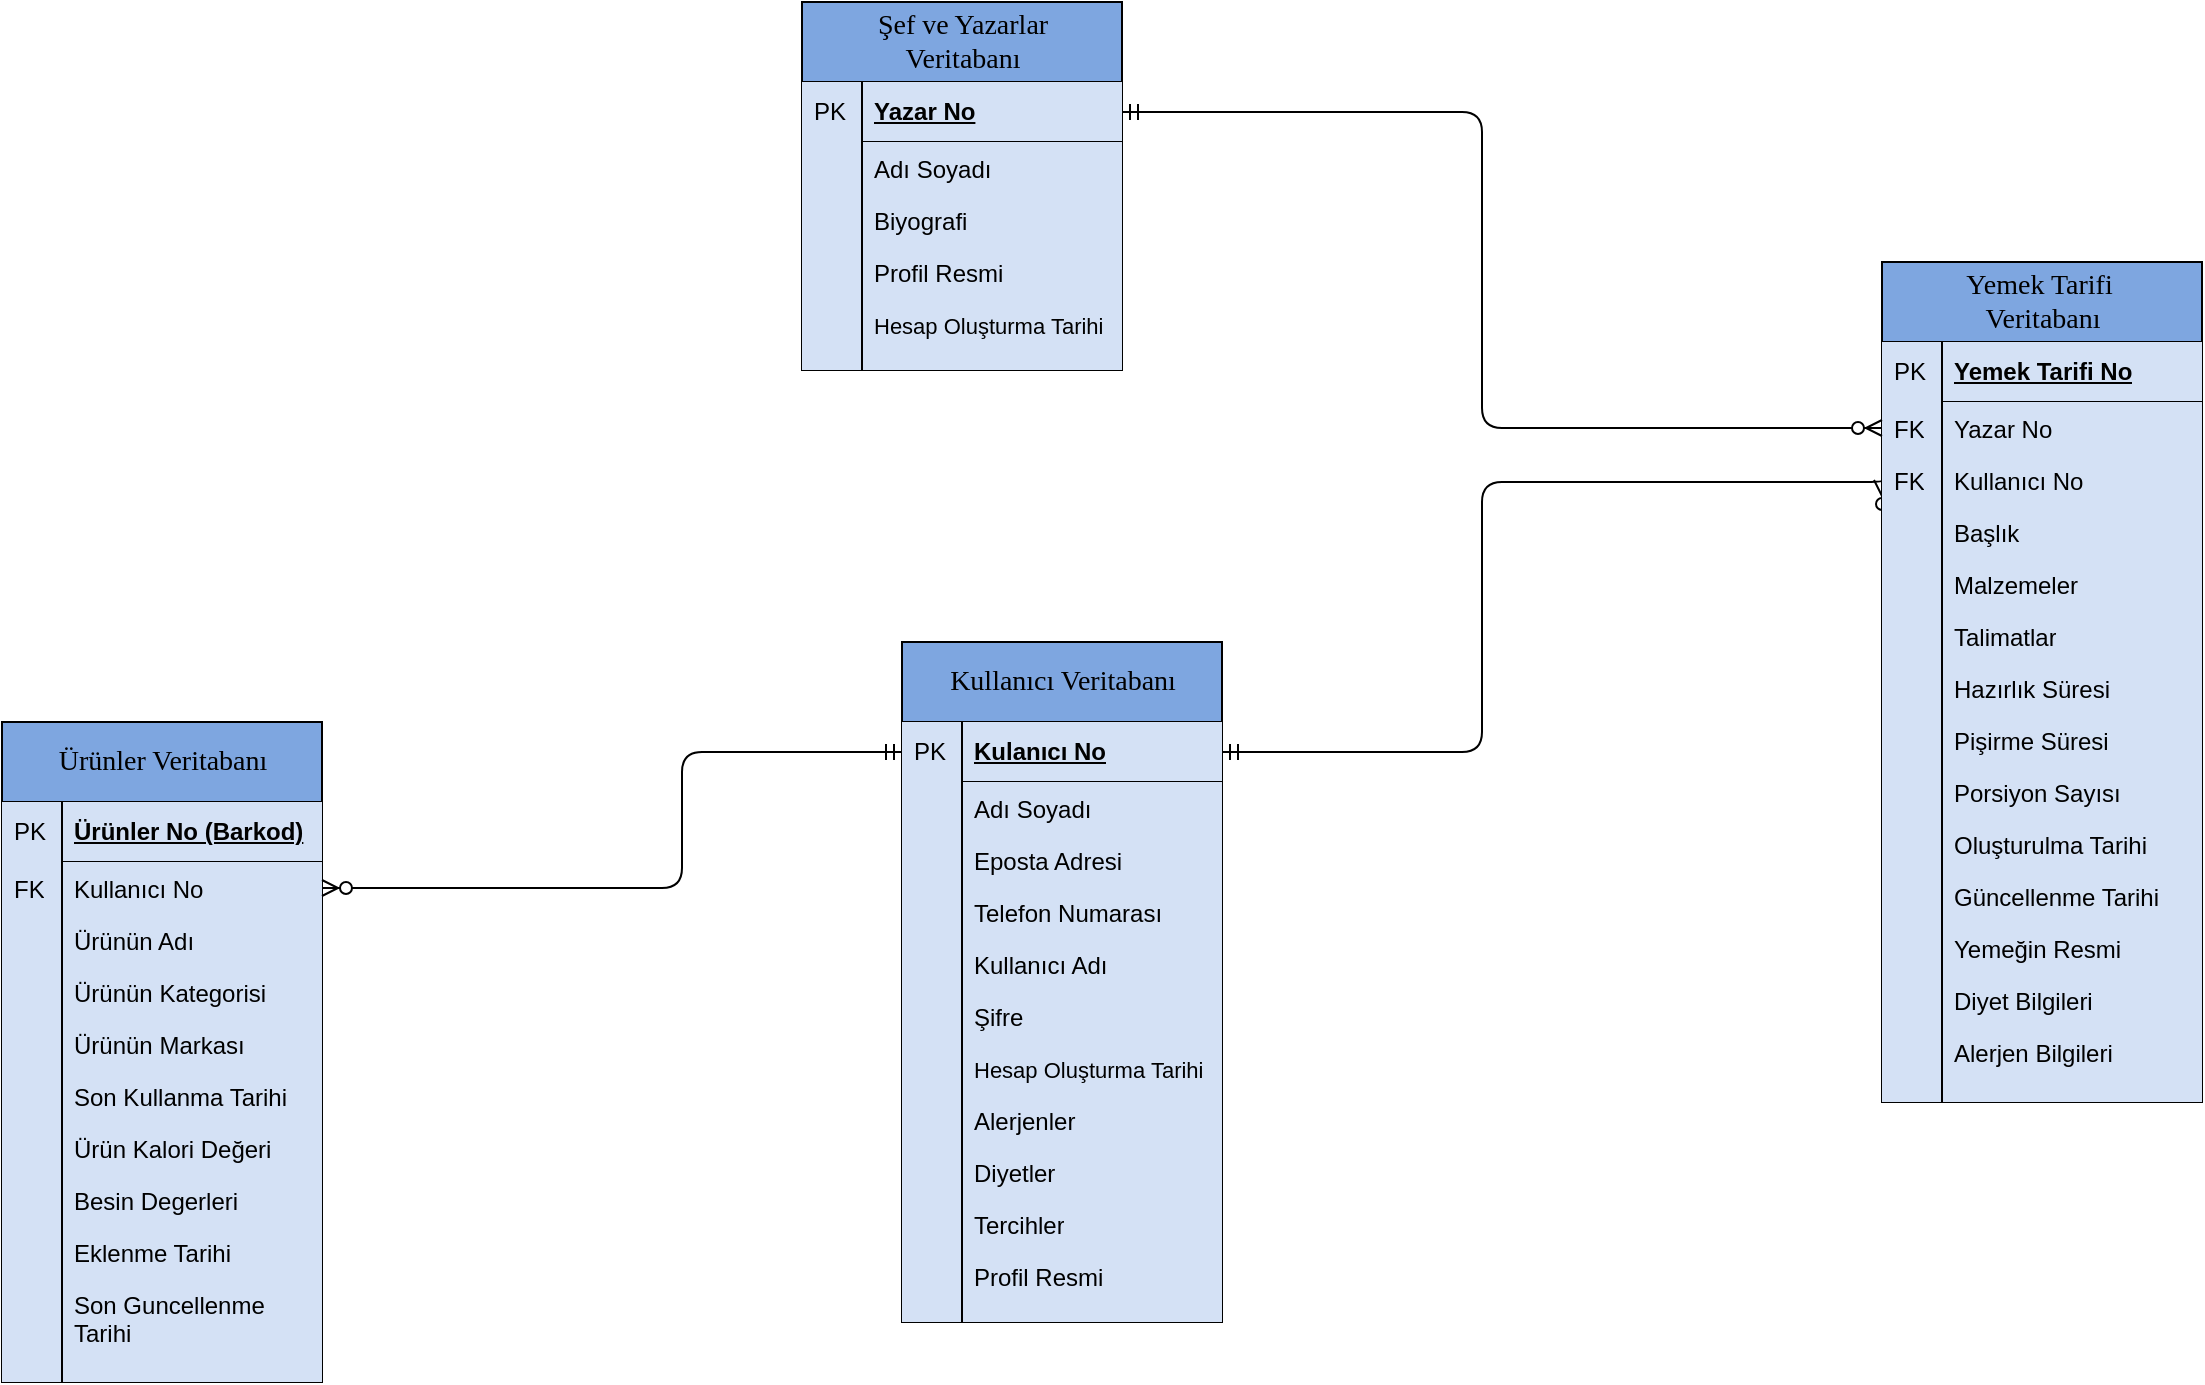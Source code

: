 <mxfile version="24.1.0" type="device">
  <diagram name="Page-1" id="e56a1550-8fbb-45ad-956c-1786394a9013">
    <mxGraphModel dx="1626" dy="1456" grid="1" gridSize="10" guides="1" tooltips="1" connect="1" arrows="1" fold="1" page="1" pageScale="1" pageWidth="1100" pageHeight="850" background="none" math="0" shadow="0">
      <root>
        <mxCell id="0" />
        <mxCell id="1" parent="0" />
        <mxCell id="2e49270ec7c68f3f-58" value="" style="edgeStyle=orthogonalEdgeStyle;html=1;endArrow=ERzeroToMany;startArrow=ERmandOne;labelBackgroundColor=none;fontFamily=Verdana;fontSize=14;entryX=0;entryY=0.5;entryDx=0;entryDy=0;exitX=1;exitY=0.5;exitDx=0;exitDy=0;" parent="1" source="vMmtyB95VaC7h1viAyWy-76" target="vMmtyB95VaC7h1viAyWy-57" edge="1">
          <mxGeometry width="100" height="100" relative="1" as="geometry">
            <mxPoint x="180" y="290" as="sourcePoint" />
            <mxPoint x="540" y="149" as="targetPoint" />
            <Array as="points">
              <mxPoint x="360" y="275" />
              <mxPoint x="360" y="140" />
              <mxPoint x="560" y="140" />
            </Array>
          </mxGeometry>
        </mxCell>
        <mxCell id="vMmtyB95VaC7h1viAyWy-29" value="Ürünler Veritabanı" style="swimlane;html=1;fontStyle=0;childLayout=stackLayout;horizontal=1;startSize=40;fillColor=#7EA6E0;horizontalStack=0;resizeParent=1;resizeLast=0;collapsible=1;marginBottom=0;swimlaneFillColor=#ffffff;align=center;rounded=0;shadow=0;comic=0;labelBackgroundColor=none;strokeWidth=1;fontFamily=Verdana;fontSize=14" parent="1" vertex="1">
          <mxGeometry x="-380" y="260" width="160" height="330" as="geometry" />
        </mxCell>
        <mxCell id="vMmtyB95VaC7h1viAyWy-30" value="Ürünler No (Barkod)" style="shape=partialRectangle;top=0;left=0;right=0;bottom=1;html=1;align=left;verticalAlign=middle;fillColor=#D4E1F5;spacingLeft=34;spacingRight=4;whiteSpace=wrap;overflow=hidden;rotatable=0;points=[[0,0.5],[1,0.5]];portConstraint=eastwest;dropTarget=0;fontStyle=5;" parent="vMmtyB95VaC7h1viAyWy-29" vertex="1">
          <mxGeometry y="40" width="160" height="30" as="geometry" />
        </mxCell>
        <mxCell id="vMmtyB95VaC7h1viAyWy-31" value="PK" style="shape=partialRectangle;top=0;left=0;bottom=0;html=1;fillColor=#D4E1F5;align=left;verticalAlign=middle;spacingLeft=4;spacingRight=4;whiteSpace=wrap;overflow=hidden;rotatable=0;points=[];portConstraint=eastwest;part=1;" parent="vMmtyB95VaC7h1viAyWy-30" vertex="1" connectable="0">
          <mxGeometry width="30" height="30" as="geometry" />
        </mxCell>
        <mxCell id="vMmtyB95VaC7h1viAyWy-32" value="Kullanıcı No" style="shape=partialRectangle;top=0;left=0;right=0;bottom=0;html=1;align=left;verticalAlign=top;fillColor=#D4E1F5;spacingLeft=34;spacingRight=4;whiteSpace=wrap;overflow=hidden;rotatable=0;points=[[0,0.5],[1,0.5]];portConstraint=eastwest;dropTarget=0;" parent="vMmtyB95VaC7h1viAyWy-29" vertex="1">
          <mxGeometry y="70" width="160" height="26" as="geometry" />
        </mxCell>
        <mxCell id="vMmtyB95VaC7h1viAyWy-33" value="FK" style="shape=partialRectangle;top=0;left=0;bottom=0;html=1;fillColor=#D4E1F5;align=left;verticalAlign=top;spacingLeft=4;spacingRight=4;whiteSpace=wrap;overflow=hidden;rotatable=0;points=[];portConstraint=eastwest;part=1;" parent="vMmtyB95VaC7h1viAyWy-32" vertex="1" connectable="0">
          <mxGeometry width="30" height="26" as="geometry" />
        </mxCell>
        <mxCell id="vMmtyB95VaC7h1viAyWy-34" value="Ürünün Adı" style="shape=partialRectangle;top=0;left=0;right=0;bottom=0;html=1;align=left;verticalAlign=top;fillColor=#D4E1F5;spacingLeft=34;spacingRight=4;whiteSpace=wrap;overflow=hidden;rotatable=0;points=[[0,0.5],[1,0.5]];portConstraint=eastwest;dropTarget=0;" parent="vMmtyB95VaC7h1viAyWy-29" vertex="1">
          <mxGeometry y="96" width="160" height="26" as="geometry" />
        </mxCell>
        <mxCell id="vMmtyB95VaC7h1viAyWy-35" value="" style="shape=partialRectangle;top=0;left=0;bottom=0;html=1;fillColor=#D4E1F5;align=left;verticalAlign=top;spacingLeft=4;spacingRight=4;whiteSpace=wrap;overflow=hidden;rotatable=0;points=[];portConstraint=eastwest;part=1;" parent="vMmtyB95VaC7h1viAyWy-34" vertex="1" connectable="0">
          <mxGeometry width="30" height="26" as="geometry" />
        </mxCell>
        <mxCell id="vMmtyB95VaC7h1viAyWy-36" value="Ürünün Kategorisi" style="shape=partialRectangle;top=0;left=0;right=0;bottom=0;html=1;align=left;verticalAlign=top;fillColor=#D4E1F5;spacingLeft=34;spacingRight=4;whiteSpace=wrap;overflow=hidden;rotatable=0;points=[[0,0.5],[1,0.5]];portConstraint=eastwest;dropTarget=0;" parent="vMmtyB95VaC7h1viAyWy-29" vertex="1">
          <mxGeometry y="122" width="160" height="26" as="geometry" />
        </mxCell>
        <mxCell id="vMmtyB95VaC7h1viAyWy-37" value="" style="shape=partialRectangle;top=0;left=0;bottom=0;html=1;fillColor=#D4E1F5;align=left;verticalAlign=top;spacingLeft=4;spacingRight=4;whiteSpace=wrap;overflow=hidden;rotatable=0;points=[];portConstraint=eastwest;part=1;" parent="vMmtyB95VaC7h1viAyWy-36" vertex="1" connectable="0">
          <mxGeometry width="30" height="26" as="geometry" />
        </mxCell>
        <mxCell id="l5eqay-o2D8Y2-m2yLf2-1" value="Ürünün Markası" style="shape=partialRectangle;top=0;left=0;right=0;bottom=0;html=1;align=left;verticalAlign=top;fillColor=#D4E1F5;spacingLeft=34;spacingRight=4;whiteSpace=wrap;overflow=hidden;rotatable=0;points=[[0,0.5],[1,0.5]];portConstraint=eastwest;dropTarget=0;" parent="vMmtyB95VaC7h1viAyWy-29" vertex="1">
          <mxGeometry y="148" width="160" height="26" as="geometry" />
        </mxCell>
        <mxCell id="l5eqay-o2D8Y2-m2yLf2-2" value="" style="shape=partialRectangle;top=0;left=0;bottom=0;html=1;fillColor=#D4E1F5;align=left;verticalAlign=top;spacingLeft=4;spacingRight=4;whiteSpace=wrap;overflow=hidden;rotatable=0;points=[];portConstraint=eastwest;part=1;" parent="l5eqay-o2D8Y2-m2yLf2-1" vertex="1" connectable="0">
          <mxGeometry width="30" height="26" as="geometry" />
        </mxCell>
        <mxCell id="vMmtyB95VaC7h1viAyWy-38" value="Son Kullanma Tarihi" style="shape=partialRectangle;top=0;left=0;right=0;bottom=0;html=1;align=left;verticalAlign=top;fillColor=#D4E1F5;spacingLeft=34;spacingRight=4;whiteSpace=wrap;overflow=hidden;rotatable=0;points=[[0,0.5],[1,0.5]];portConstraint=eastwest;dropTarget=0;" parent="vMmtyB95VaC7h1viAyWy-29" vertex="1">
          <mxGeometry y="174" width="160" height="26" as="geometry" />
        </mxCell>
        <mxCell id="vMmtyB95VaC7h1viAyWy-39" value="" style="shape=partialRectangle;top=0;left=0;bottom=0;html=1;fillColor=#D4E1F5;align=left;verticalAlign=top;spacingLeft=4;spacingRight=4;whiteSpace=wrap;overflow=hidden;rotatable=0;points=[];portConstraint=eastwest;part=1;" parent="vMmtyB95VaC7h1viAyWy-38" vertex="1" connectable="0">
          <mxGeometry width="30" height="26" as="geometry" />
        </mxCell>
        <mxCell id="l5eqay-o2D8Y2-m2yLf2-5" value="Ürün Kalori Değeri" style="shape=partialRectangle;top=0;left=0;right=0;bottom=0;html=1;align=left;verticalAlign=top;fillColor=#D4E1F5;spacingLeft=34;spacingRight=4;whiteSpace=wrap;overflow=hidden;rotatable=0;points=[[0,0.5],[1,0.5]];portConstraint=eastwest;dropTarget=0;" parent="vMmtyB95VaC7h1viAyWy-29" vertex="1">
          <mxGeometry y="200" width="160" height="26" as="geometry" />
        </mxCell>
        <mxCell id="l5eqay-o2D8Y2-m2yLf2-6" value="" style="shape=partialRectangle;top=0;left=0;bottom=0;html=1;fillColor=#D4E1F5;align=left;verticalAlign=top;spacingLeft=4;spacingRight=4;whiteSpace=wrap;overflow=hidden;rotatable=0;points=[];portConstraint=eastwest;part=1;" parent="l5eqay-o2D8Y2-m2yLf2-5" vertex="1" connectable="0">
          <mxGeometry width="30" height="26" as="geometry" />
        </mxCell>
        <mxCell id="vMmtyB95VaC7h1viAyWy-42" value="Besin Degerleri" style="shape=partialRectangle;top=0;left=0;right=0;bottom=0;html=1;align=left;verticalAlign=top;fillColor=#D4E1F5;spacingLeft=34;spacingRight=4;whiteSpace=wrap;overflow=hidden;rotatable=0;points=[[0,0.5],[1,0.5]];portConstraint=eastwest;dropTarget=0;" parent="vMmtyB95VaC7h1viAyWy-29" vertex="1">
          <mxGeometry y="226" width="160" height="26" as="geometry" />
        </mxCell>
        <mxCell id="vMmtyB95VaC7h1viAyWy-43" value="" style="shape=partialRectangle;top=0;left=0;bottom=0;html=1;fillColor=#D4E1F5;align=left;verticalAlign=top;spacingLeft=4;spacingRight=4;whiteSpace=wrap;overflow=hidden;rotatable=0;points=[];portConstraint=eastwest;part=1;" parent="vMmtyB95VaC7h1viAyWy-42" vertex="1" connectable="0">
          <mxGeometry width="30" height="26" as="geometry" />
        </mxCell>
        <mxCell id="vMmtyB95VaC7h1viAyWy-40" value="Eklenme Tarihi" style="shape=partialRectangle;top=0;left=0;right=0;bottom=0;html=1;align=left;verticalAlign=top;fillColor=#D4E1F5;spacingLeft=34;spacingRight=4;whiteSpace=wrap;overflow=hidden;rotatable=0;points=[[0,0.5],[1,0.5]];portConstraint=eastwest;dropTarget=0;" parent="vMmtyB95VaC7h1viAyWy-29" vertex="1">
          <mxGeometry y="252" width="160" height="26" as="geometry" />
        </mxCell>
        <mxCell id="vMmtyB95VaC7h1viAyWy-41" value="" style="shape=partialRectangle;top=0;left=0;bottom=0;html=1;fillColor=#D4E1F5;align=left;verticalAlign=top;spacingLeft=4;spacingRight=4;whiteSpace=wrap;overflow=hidden;rotatable=0;points=[];portConstraint=eastwest;part=1;" parent="vMmtyB95VaC7h1viAyWy-40" vertex="1" connectable="0">
          <mxGeometry width="30" height="26" as="geometry" />
        </mxCell>
        <mxCell id="l5eqay-o2D8Y2-m2yLf2-3" value="Son Guncellenme Tarihi" style="shape=partialRectangle;top=0;left=0;right=0;bottom=0;html=1;align=left;verticalAlign=top;fillColor=#D4E1F5;spacingLeft=34;spacingRight=4;whiteSpace=wrap;overflow=hidden;rotatable=0;points=[[0,0.5],[1,0.5]];portConstraint=eastwest;dropTarget=0;" parent="vMmtyB95VaC7h1viAyWy-29" vertex="1">
          <mxGeometry y="278" width="160" height="38" as="geometry" />
        </mxCell>
        <mxCell id="l5eqay-o2D8Y2-m2yLf2-4" value="" style="shape=partialRectangle;top=0;left=0;bottom=0;html=1;fillColor=#D4E1F5;align=left;verticalAlign=top;spacingLeft=4;spacingRight=4;whiteSpace=wrap;overflow=hidden;rotatable=0;points=[];portConstraint=eastwest;part=1;" parent="l5eqay-o2D8Y2-m2yLf2-3" vertex="1" connectable="0">
          <mxGeometry width="30" height="38" as="geometry" />
        </mxCell>
        <mxCell id="vMmtyB95VaC7h1viAyWy-50" value="" style="shape=partialRectangle;top=0;left=0;right=0;bottom=0;html=1;align=left;verticalAlign=top;fillColor=#D4E1F5;spacingLeft=34;spacingRight=4;whiteSpace=wrap;overflow=hidden;rotatable=0;points=[[0,0.5],[1,0.5]];portConstraint=eastwest;dropTarget=0;" parent="vMmtyB95VaC7h1viAyWy-29" vertex="1">
          <mxGeometry y="316" width="160" height="14" as="geometry" />
        </mxCell>
        <mxCell id="vMmtyB95VaC7h1viAyWy-51" value="" style="shape=partialRectangle;top=0;left=0;bottom=0;html=1;fillColor=#D4E1F5;align=left;verticalAlign=top;spacingLeft=4;spacingRight=4;whiteSpace=wrap;overflow=hidden;rotatable=0;points=[];portConstraint=eastwest;part=1;" parent="vMmtyB95VaC7h1viAyWy-50" vertex="1" connectable="0">
          <mxGeometry width="30" height="14" as="geometry" />
        </mxCell>
        <mxCell id="vMmtyB95VaC7h1viAyWy-52" value="Yemek Tarifi&amp;nbsp;&lt;div&gt;Veritabanı&lt;/div&gt;" style="swimlane;html=1;fontStyle=0;childLayout=stackLayout;horizontal=1;startSize=40;fillColor=#7EA6E0;horizontalStack=0;resizeParent=1;resizeLast=0;collapsible=1;marginBottom=0;swimlaneFillColor=#ffffff;align=center;rounded=0;shadow=0;comic=0;labelBackgroundColor=none;strokeWidth=1;fontFamily=Verdana;fontSize=14" parent="1" vertex="1">
          <mxGeometry x="560" y="30" width="160" height="420" as="geometry" />
        </mxCell>
        <mxCell id="vMmtyB95VaC7h1viAyWy-53" value="Yemek Tarifi No" style="shape=partialRectangle;top=0;left=0;right=0;bottom=1;html=1;align=left;verticalAlign=middle;fillColor=#D4E1F5;spacingLeft=34;spacingRight=4;whiteSpace=wrap;overflow=hidden;rotatable=0;points=[[0,0.5],[1,0.5]];portConstraint=eastwest;dropTarget=0;fontStyle=5;" parent="vMmtyB95VaC7h1viAyWy-52" vertex="1">
          <mxGeometry y="40" width="160" height="30" as="geometry" />
        </mxCell>
        <mxCell id="vMmtyB95VaC7h1viAyWy-54" value="PK" style="shape=partialRectangle;top=0;left=0;bottom=0;html=1;fillColor=#D4E1F5;align=left;verticalAlign=middle;spacingLeft=4;spacingRight=4;whiteSpace=wrap;overflow=hidden;rotatable=0;points=[];portConstraint=eastwest;part=1;" parent="vMmtyB95VaC7h1viAyWy-53" vertex="1" connectable="0">
          <mxGeometry width="30" height="30" as="geometry" />
        </mxCell>
        <mxCell id="vMmtyB95VaC7h1viAyWy-55" value="Yazar No" style="shape=partialRectangle;top=0;left=0;right=0;bottom=0;html=1;align=left;verticalAlign=top;fillColor=#D4E1F5;spacingLeft=34;spacingRight=4;whiteSpace=wrap;overflow=hidden;rotatable=0;points=[[0,0.5],[1,0.5]];portConstraint=eastwest;dropTarget=0;" parent="vMmtyB95VaC7h1viAyWy-52" vertex="1">
          <mxGeometry y="70" width="160" height="26" as="geometry" />
        </mxCell>
        <mxCell id="vMmtyB95VaC7h1viAyWy-56" value="FK" style="shape=partialRectangle;top=0;left=0;bottom=0;html=1;fillColor=#D4E1F5;align=left;verticalAlign=top;spacingLeft=4;spacingRight=4;whiteSpace=wrap;overflow=hidden;rotatable=0;points=[];portConstraint=eastwest;part=1;" parent="vMmtyB95VaC7h1viAyWy-55" vertex="1" connectable="0">
          <mxGeometry width="30" height="26" as="geometry" />
        </mxCell>
        <mxCell id="vMmtyB95VaC7h1viAyWy-57" value="Kullanıcı No" style="shape=partialRectangle;top=0;left=0;right=0;bottom=0;html=1;align=left;verticalAlign=top;fillColor=#D4E1F5;spacingLeft=34;spacingRight=4;whiteSpace=wrap;overflow=hidden;rotatable=0;points=[[0,0.5],[1,0.5]];portConstraint=eastwest;dropTarget=0;" parent="vMmtyB95VaC7h1viAyWy-52" vertex="1">
          <mxGeometry y="96" width="160" height="26" as="geometry" />
        </mxCell>
        <mxCell id="vMmtyB95VaC7h1viAyWy-58" value="FK" style="shape=partialRectangle;top=0;left=0;bottom=0;html=1;fillColor=#D4E1F5;align=left;verticalAlign=top;spacingLeft=4;spacingRight=4;whiteSpace=wrap;overflow=hidden;rotatable=0;points=[];portConstraint=eastwest;part=1;" parent="vMmtyB95VaC7h1viAyWy-57" vertex="1" connectable="0">
          <mxGeometry width="30" height="26" as="geometry" />
        </mxCell>
        <mxCell id="vMmtyB95VaC7h1viAyWy-59" value="Başlık" style="shape=partialRectangle;top=0;left=0;right=0;bottom=0;html=1;align=left;verticalAlign=top;fillColor=#D4E1F5;spacingLeft=34;spacingRight=4;whiteSpace=wrap;overflow=hidden;rotatable=0;points=[[0,0.5],[1,0.5]];portConstraint=eastwest;dropTarget=0;" parent="vMmtyB95VaC7h1viAyWy-52" vertex="1">
          <mxGeometry y="122" width="160" height="26" as="geometry" />
        </mxCell>
        <mxCell id="vMmtyB95VaC7h1viAyWy-60" value="" style="shape=partialRectangle;top=0;left=0;bottom=0;html=1;fillColor=#D4E1F5;align=left;verticalAlign=top;spacingLeft=4;spacingRight=4;whiteSpace=wrap;overflow=hidden;rotatable=0;points=[];portConstraint=eastwest;part=1;" parent="vMmtyB95VaC7h1viAyWy-59" vertex="1" connectable="0">
          <mxGeometry width="30" height="26" as="geometry" />
        </mxCell>
        <mxCell id="vMmtyB95VaC7h1viAyWy-61" value="Malzemeler" style="shape=partialRectangle;top=0;left=0;right=0;bottom=0;html=1;align=left;verticalAlign=top;fillColor=#D4E1F5;spacingLeft=34;spacingRight=4;whiteSpace=wrap;overflow=hidden;rotatable=0;points=[[0,0.5],[1,0.5]];portConstraint=eastwest;dropTarget=0;" parent="vMmtyB95VaC7h1viAyWy-52" vertex="1">
          <mxGeometry y="148" width="160" height="26" as="geometry" />
        </mxCell>
        <mxCell id="vMmtyB95VaC7h1viAyWy-62" value="" style="shape=partialRectangle;top=0;left=0;bottom=0;html=1;fillColor=#D4E1F5;align=left;verticalAlign=top;spacingLeft=4;spacingRight=4;whiteSpace=wrap;overflow=hidden;rotatable=0;points=[];portConstraint=eastwest;part=1;" parent="vMmtyB95VaC7h1viAyWy-61" vertex="1" connectable="0">
          <mxGeometry width="30" height="26" as="geometry" />
        </mxCell>
        <mxCell id="vMmtyB95VaC7h1viAyWy-63" value="Talimatlar" style="shape=partialRectangle;top=0;left=0;right=0;bottom=0;html=1;align=left;verticalAlign=top;fillColor=#D4E1F5;spacingLeft=34;spacingRight=4;whiteSpace=wrap;overflow=hidden;rotatable=0;points=[[0,0.5],[1,0.5]];portConstraint=eastwest;dropTarget=0;" parent="vMmtyB95VaC7h1viAyWy-52" vertex="1">
          <mxGeometry y="174" width="160" height="26" as="geometry" />
        </mxCell>
        <mxCell id="vMmtyB95VaC7h1viAyWy-64" value="" style="shape=partialRectangle;top=0;left=0;bottom=0;html=1;fillColor=#D4E1F5;align=left;verticalAlign=top;spacingLeft=4;spacingRight=4;whiteSpace=wrap;overflow=hidden;rotatable=0;points=[];portConstraint=eastwest;part=1;" parent="vMmtyB95VaC7h1viAyWy-63" vertex="1" connectable="0">
          <mxGeometry width="30" height="26" as="geometry" />
        </mxCell>
        <mxCell id="vMmtyB95VaC7h1viAyWy-65" value="Hazırlık Süresi" style="shape=partialRectangle;top=0;left=0;right=0;bottom=0;html=1;align=left;verticalAlign=top;fillColor=#D4E1F5;spacingLeft=34;spacingRight=4;whiteSpace=wrap;overflow=hidden;rotatable=0;points=[[0,0.5],[1,0.5]];portConstraint=eastwest;dropTarget=0;" parent="vMmtyB95VaC7h1viAyWy-52" vertex="1">
          <mxGeometry y="200" width="160" height="26" as="geometry" />
        </mxCell>
        <mxCell id="vMmtyB95VaC7h1viAyWy-66" value="" style="shape=partialRectangle;top=0;left=0;bottom=0;html=1;fillColor=#D4E1F5;align=left;verticalAlign=top;spacingLeft=4;spacingRight=4;whiteSpace=wrap;overflow=hidden;rotatable=0;points=[];portConstraint=eastwest;part=1;" parent="vMmtyB95VaC7h1viAyWy-65" vertex="1" connectable="0">
          <mxGeometry width="30" height="26" as="geometry" />
        </mxCell>
        <mxCell id="vMmtyB95VaC7h1viAyWy-67" value="Pişirme Süresi" style="shape=partialRectangle;top=0;left=0;right=0;bottom=0;html=1;align=left;verticalAlign=top;fillColor=#D4E1F5;spacingLeft=34;spacingRight=4;whiteSpace=wrap;overflow=hidden;rotatable=0;points=[[0,0.5],[1,0.5]];portConstraint=eastwest;dropTarget=0;" parent="vMmtyB95VaC7h1viAyWy-52" vertex="1">
          <mxGeometry y="226" width="160" height="26" as="geometry" />
        </mxCell>
        <mxCell id="vMmtyB95VaC7h1viAyWy-68" value="" style="shape=partialRectangle;top=0;left=0;bottom=0;html=1;fillColor=#D4E1F5;align=left;verticalAlign=top;spacingLeft=4;spacingRight=4;whiteSpace=wrap;overflow=hidden;rotatable=0;points=[];portConstraint=eastwest;part=1;" parent="vMmtyB95VaC7h1viAyWy-67" vertex="1" connectable="0">
          <mxGeometry width="30" height="26" as="geometry" />
        </mxCell>
        <mxCell id="vMmtyB95VaC7h1viAyWy-69" value="Porsiyon Sayısı" style="shape=partialRectangle;top=0;left=0;right=0;bottom=0;html=1;align=left;verticalAlign=top;fillColor=#D4E1F5;spacingLeft=34;spacingRight=4;whiteSpace=wrap;overflow=hidden;rotatable=0;points=[[0,0.5],[1,0.5]];portConstraint=eastwest;dropTarget=0;" parent="vMmtyB95VaC7h1viAyWy-52" vertex="1">
          <mxGeometry y="252" width="160" height="26" as="geometry" />
        </mxCell>
        <mxCell id="vMmtyB95VaC7h1viAyWy-70" value="" style="shape=partialRectangle;top=0;left=0;bottom=0;html=1;fillColor=#D4E1F5;align=left;verticalAlign=top;spacingLeft=4;spacingRight=4;whiteSpace=wrap;overflow=hidden;rotatable=0;points=[];portConstraint=eastwest;part=1;" parent="vMmtyB95VaC7h1viAyWy-69" vertex="1" connectable="0">
          <mxGeometry width="30" height="26" as="geometry" />
        </mxCell>
        <mxCell id="vMmtyB95VaC7h1viAyWy-71" value="Oluşturulma Tarihi" style="shape=partialRectangle;top=0;left=0;right=0;bottom=0;html=1;align=left;verticalAlign=top;fillColor=#D4E1F5;spacingLeft=34;spacingRight=4;whiteSpace=wrap;overflow=hidden;rotatable=0;points=[[0,0.5],[1,0.5]];portConstraint=eastwest;dropTarget=0;" parent="vMmtyB95VaC7h1viAyWy-52" vertex="1">
          <mxGeometry y="278" width="160" height="26" as="geometry" />
        </mxCell>
        <mxCell id="vMmtyB95VaC7h1viAyWy-72" value="" style="shape=partialRectangle;top=0;left=0;bottom=0;html=1;fillColor=#D4E1F5;align=left;verticalAlign=top;spacingLeft=4;spacingRight=4;whiteSpace=wrap;overflow=hidden;rotatable=0;points=[];portConstraint=eastwest;part=1;" parent="vMmtyB95VaC7h1viAyWy-71" vertex="1" connectable="0">
          <mxGeometry width="30" height="26" as="geometry" />
        </mxCell>
        <mxCell id="vMmtyB95VaC7h1viAyWy-148" value="Güncellenme Tarihi" style="shape=partialRectangle;top=0;left=0;right=0;bottom=0;html=1;align=left;verticalAlign=top;fillColor=#D4E1F5;spacingLeft=34;spacingRight=4;whiteSpace=wrap;overflow=hidden;rotatable=0;points=[[0,0.5],[1,0.5]];portConstraint=eastwest;dropTarget=0;" parent="vMmtyB95VaC7h1viAyWy-52" vertex="1">
          <mxGeometry y="304" width="160" height="26" as="geometry" />
        </mxCell>
        <mxCell id="vMmtyB95VaC7h1viAyWy-149" value="" style="shape=partialRectangle;top=0;left=0;bottom=0;html=1;fillColor=#D4E1F5;align=left;verticalAlign=top;spacingLeft=4;spacingRight=4;whiteSpace=wrap;overflow=hidden;rotatable=0;points=[];portConstraint=eastwest;part=1;" parent="vMmtyB95VaC7h1viAyWy-148" vertex="1" connectable="0">
          <mxGeometry width="30" height="26" as="geometry" />
        </mxCell>
        <mxCell id="vMmtyB95VaC7h1viAyWy-150" value="Yemeğin Resmi" style="shape=partialRectangle;top=0;left=0;right=0;bottom=0;html=1;align=left;verticalAlign=top;fillColor=#D4E1F5;spacingLeft=34;spacingRight=4;whiteSpace=wrap;overflow=hidden;rotatable=0;points=[[0,0.5],[1,0.5]];portConstraint=eastwest;dropTarget=0;" parent="vMmtyB95VaC7h1viAyWy-52" vertex="1">
          <mxGeometry y="330" width="160" height="26" as="geometry" />
        </mxCell>
        <mxCell id="vMmtyB95VaC7h1viAyWy-151" value="" style="shape=partialRectangle;top=0;left=0;bottom=0;html=1;fillColor=#D4E1F5;align=left;verticalAlign=top;spacingLeft=4;spacingRight=4;whiteSpace=wrap;overflow=hidden;rotatable=0;points=[];portConstraint=eastwest;part=1;" parent="vMmtyB95VaC7h1viAyWy-150" vertex="1" connectable="0">
          <mxGeometry width="30" height="26" as="geometry" />
        </mxCell>
        <mxCell id="vMmtyB95VaC7h1viAyWy-152" value="Diyet Bilgileri" style="shape=partialRectangle;top=0;left=0;right=0;bottom=0;html=1;align=left;verticalAlign=top;fillColor=#D4E1F5;spacingLeft=34;spacingRight=4;whiteSpace=wrap;overflow=hidden;rotatable=0;points=[[0,0.5],[1,0.5]];portConstraint=eastwest;dropTarget=0;" parent="vMmtyB95VaC7h1viAyWy-52" vertex="1">
          <mxGeometry y="356" width="160" height="26" as="geometry" />
        </mxCell>
        <mxCell id="vMmtyB95VaC7h1viAyWy-153" value="" style="shape=partialRectangle;top=0;left=0;bottom=0;html=1;fillColor=#D4E1F5;align=left;verticalAlign=top;spacingLeft=4;spacingRight=4;whiteSpace=wrap;overflow=hidden;rotatable=0;points=[];portConstraint=eastwest;part=1;" parent="vMmtyB95VaC7h1viAyWy-152" vertex="1" connectable="0">
          <mxGeometry width="30" height="26" as="geometry" />
        </mxCell>
        <mxCell id="vMmtyB95VaC7h1viAyWy-154" value="Alerjen Bilgileri" style="shape=partialRectangle;top=0;left=0;right=0;bottom=0;html=1;align=left;verticalAlign=top;fillColor=#D4E1F5;spacingLeft=34;spacingRight=4;whiteSpace=wrap;overflow=hidden;rotatable=0;points=[[0,0.5],[1,0.5]];portConstraint=eastwest;dropTarget=0;" parent="vMmtyB95VaC7h1viAyWy-52" vertex="1">
          <mxGeometry y="382" width="160" height="26" as="geometry" />
        </mxCell>
        <mxCell id="vMmtyB95VaC7h1viAyWy-155" value="" style="shape=partialRectangle;top=0;left=0;bottom=0;html=1;fillColor=#D4E1F5;align=left;verticalAlign=top;spacingLeft=4;spacingRight=4;whiteSpace=wrap;overflow=hidden;rotatable=0;points=[];portConstraint=eastwest;part=1;" parent="vMmtyB95VaC7h1viAyWy-154" vertex="1" connectable="0">
          <mxGeometry width="30" height="26" as="geometry" />
        </mxCell>
        <mxCell id="vMmtyB95VaC7h1viAyWy-73" value="" style="shape=partialRectangle;top=0;left=0;right=0;bottom=0;html=1;align=left;verticalAlign=top;fillColor=#D4E1F5;spacingLeft=34;spacingRight=4;whiteSpace=wrap;overflow=hidden;rotatable=0;points=[[0,0.5],[1,0.5]];portConstraint=eastwest;dropTarget=0;" parent="vMmtyB95VaC7h1viAyWy-52" vertex="1">
          <mxGeometry y="408" width="160" height="12" as="geometry" />
        </mxCell>
        <mxCell id="vMmtyB95VaC7h1viAyWy-74" value="" style="shape=partialRectangle;top=0;left=0;bottom=0;html=1;fillColor=#D4E1F5;align=left;verticalAlign=top;spacingLeft=4;spacingRight=4;whiteSpace=wrap;overflow=hidden;rotatable=0;points=[];portConstraint=eastwest;part=1;" parent="vMmtyB95VaC7h1viAyWy-73" vertex="1" connectable="0">
          <mxGeometry width="30" height="12" as="geometry" />
        </mxCell>
        <mxCell id="vMmtyB95VaC7h1viAyWy-75" value="Kullanıcı Veritabanı" style="swimlane;html=1;fontStyle=0;childLayout=stackLayout;horizontal=1;startSize=40;fillColor=#7EA6E0;horizontalStack=0;resizeParent=1;resizeLast=0;collapsible=1;marginBottom=0;swimlaneFillColor=#ffffff;align=center;rounded=0;shadow=0;comic=0;labelBackgroundColor=none;strokeWidth=1;fontFamily=Verdana;fontSize=14" parent="1" vertex="1">
          <mxGeometry x="70" y="220" width="160" height="340" as="geometry" />
        </mxCell>
        <mxCell id="vMmtyB95VaC7h1viAyWy-76" value="Kulanıcı No" style="shape=partialRectangle;top=0;left=0;right=0;bottom=1;html=1;align=left;verticalAlign=middle;fillColor=#D4E1F5;spacingLeft=34;spacingRight=4;whiteSpace=wrap;overflow=hidden;rotatable=0;points=[[0,0.5],[1,0.5]];portConstraint=eastwest;dropTarget=0;fontStyle=5;" parent="vMmtyB95VaC7h1viAyWy-75" vertex="1">
          <mxGeometry y="40" width="160" height="30" as="geometry" />
        </mxCell>
        <mxCell id="vMmtyB95VaC7h1viAyWy-77" value="PK" style="shape=partialRectangle;top=0;left=0;bottom=0;html=1;fillColor=#D4E1F5;align=left;verticalAlign=middle;spacingLeft=4;spacingRight=4;whiteSpace=wrap;overflow=hidden;rotatable=0;points=[];portConstraint=eastwest;part=1;" parent="vMmtyB95VaC7h1viAyWy-76" vertex="1" connectable="0">
          <mxGeometry width="30" height="30" as="geometry" />
        </mxCell>
        <mxCell id="vMmtyB95VaC7h1viAyWy-78" value="Adı Soyadı&lt;div&gt;&lt;br&gt;&lt;/div&gt;" style="shape=partialRectangle;top=0;left=0;right=0;bottom=0;html=1;align=left;verticalAlign=top;fillColor=#D4E1F5;spacingLeft=34;spacingRight=4;whiteSpace=wrap;overflow=hidden;rotatable=0;points=[[0,0.5],[1,0.5]];portConstraint=eastwest;dropTarget=0;" parent="vMmtyB95VaC7h1viAyWy-75" vertex="1">
          <mxGeometry y="70" width="160" height="26" as="geometry" />
        </mxCell>
        <mxCell id="vMmtyB95VaC7h1viAyWy-79" value="" style="shape=partialRectangle;top=0;left=0;bottom=0;html=1;fillColor=#D4E1F5;align=left;verticalAlign=top;spacingLeft=4;spacingRight=4;whiteSpace=wrap;overflow=hidden;rotatable=0;points=[];portConstraint=eastwest;part=1;" parent="vMmtyB95VaC7h1viAyWy-78" vertex="1" connectable="0">
          <mxGeometry width="30" height="26" as="geometry" />
        </mxCell>
        <mxCell id="vMmtyB95VaC7h1viAyWy-80" value="Eposta Adresi&amp;nbsp;" style="shape=partialRectangle;top=0;left=0;right=0;bottom=0;html=1;align=left;verticalAlign=top;fillColor=#D4E1F5;spacingLeft=34;spacingRight=4;whiteSpace=wrap;overflow=hidden;rotatable=0;points=[[0,0.5],[1,0.5]];portConstraint=eastwest;dropTarget=0;" parent="vMmtyB95VaC7h1viAyWy-75" vertex="1">
          <mxGeometry y="96" width="160" height="26" as="geometry" />
        </mxCell>
        <mxCell id="vMmtyB95VaC7h1viAyWy-81" value="" style="shape=partialRectangle;top=0;left=0;bottom=0;html=1;fillColor=#D4E1F5;align=left;verticalAlign=top;spacingLeft=4;spacingRight=4;whiteSpace=wrap;overflow=hidden;rotatable=0;points=[];portConstraint=eastwest;part=1;" parent="vMmtyB95VaC7h1viAyWy-80" vertex="1" connectable="0">
          <mxGeometry width="30" height="26" as="geometry" />
        </mxCell>
        <mxCell id="vMmtyB95VaC7h1viAyWy-82" value="Telefon Numarası" style="shape=partialRectangle;top=0;left=0;right=0;bottom=0;html=1;align=left;verticalAlign=top;fillColor=#D4E1F5;spacingLeft=34;spacingRight=4;whiteSpace=wrap;overflow=hidden;rotatable=0;points=[[0,0.5],[1,0.5]];portConstraint=eastwest;dropTarget=0;" parent="vMmtyB95VaC7h1viAyWy-75" vertex="1">
          <mxGeometry y="122" width="160" height="26" as="geometry" />
        </mxCell>
        <mxCell id="vMmtyB95VaC7h1viAyWy-83" value="" style="shape=partialRectangle;top=0;left=0;bottom=0;html=1;fillColor=#D4E1F5;align=left;verticalAlign=top;spacingLeft=4;spacingRight=4;whiteSpace=wrap;overflow=hidden;rotatable=0;points=[];portConstraint=eastwest;part=1;" parent="vMmtyB95VaC7h1viAyWy-82" vertex="1" connectable="0">
          <mxGeometry width="30" height="26" as="geometry" />
        </mxCell>
        <mxCell id="vMmtyB95VaC7h1viAyWy-84" value="Kullanıcı Adı" style="shape=partialRectangle;top=0;left=0;right=0;bottom=0;html=1;align=left;verticalAlign=top;fillColor=#D4E1F5;spacingLeft=34;spacingRight=4;whiteSpace=wrap;overflow=hidden;rotatable=0;points=[[0,0.5],[1,0.5]];portConstraint=eastwest;dropTarget=0;" parent="vMmtyB95VaC7h1viAyWy-75" vertex="1">
          <mxGeometry y="148" width="160" height="26" as="geometry" />
        </mxCell>
        <mxCell id="vMmtyB95VaC7h1viAyWy-85" value="" style="shape=partialRectangle;top=0;left=0;bottom=0;html=1;fillColor=#D4E1F5;align=left;verticalAlign=top;spacingLeft=4;spacingRight=4;whiteSpace=wrap;overflow=hidden;rotatable=0;points=[];portConstraint=eastwest;part=1;" parent="vMmtyB95VaC7h1viAyWy-84" vertex="1" connectable="0">
          <mxGeometry width="30" height="26" as="geometry" />
        </mxCell>
        <mxCell id="vMmtyB95VaC7h1viAyWy-86" value="Şifre" style="shape=partialRectangle;top=0;left=0;right=0;bottom=0;html=1;align=left;verticalAlign=top;fillColor=#D4E1F5;spacingLeft=34;spacingRight=4;whiteSpace=wrap;overflow=hidden;rotatable=0;points=[[0,0.5],[1,0.5]];portConstraint=eastwest;dropTarget=0;" parent="vMmtyB95VaC7h1viAyWy-75" vertex="1">
          <mxGeometry y="174" width="160" height="26" as="geometry" />
        </mxCell>
        <mxCell id="vMmtyB95VaC7h1viAyWy-87" value="" style="shape=partialRectangle;top=0;left=0;bottom=0;html=1;fillColor=#D4E1F5;align=left;verticalAlign=top;spacingLeft=4;spacingRight=4;whiteSpace=wrap;overflow=hidden;rotatable=0;points=[];portConstraint=eastwest;part=1;" parent="vMmtyB95VaC7h1viAyWy-86" vertex="1" connectable="0">
          <mxGeometry width="30" height="26" as="geometry" />
        </mxCell>
        <mxCell id="vMmtyB95VaC7h1viAyWy-88" value="&lt;font style=&quot;font-size: 11px;&quot;&gt;Hesap Oluşturma Tarihi&lt;/font&gt;" style="shape=partialRectangle;top=0;left=0;right=0;bottom=0;html=1;align=left;verticalAlign=top;fillColor=#D4E1F5;spacingLeft=34;spacingRight=4;whiteSpace=wrap;overflow=hidden;rotatable=0;points=[[0,0.5],[1,0.5]];portConstraint=eastwest;dropTarget=0;" parent="vMmtyB95VaC7h1viAyWy-75" vertex="1">
          <mxGeometry y="200" width="160" height="26" as="geometry" />
        </mxCell>
        <mxCell id="vMmtyB95VaC7h1viAyWy-89" value="" style="shape=partialRectangle;top=0;left=0;bottom=0;html=1;fillColor=#D4E1F5;align=left;verticalAlign=top;spacingLeft=4;spacingRight=4;whiteSpace=wrap;overflow=hidden;rotatable=0;points=[];portConstraint=eastwest;part=1;" parent="vMmtyB95VaC7h1viAyWy-88" vertex="1" connectable="0">
          <mxGeometry width="30" height="26" as="geometry" />
        </mxCell>
        <mxCell id="vMmtyB95VaC7h1viAyWy-90" value="Alerjenler" style="shape=partialRectangle;top=0;left=0;right=0;bottom=0;html=1;align=left;verticalAlign=top;fillColor=#D4E1F5;spacingLeft=34;spacingRight=4;whiteSpace=wrap;overflow=hidden;rotatable=0;points=[[0,0.5],[1,0.5]];portConstraint=eastwest;dropTarget=0;" parent="vMmtyB95VaC7h1viAyWy-75" vertex="1">
          <mxGeometry y="226" width="160" height="26" as="geometry" />
        </mxCell>
        <mxCell id="vMmtyB95VaC7h1viAyWy-91" value="" style="shape=partialRectangle;top=0;left=0;bottom=0;html=1;fillColor=#D4E1F5;align=left;verticalAlign=top;spacingLeft=4;spacingRight=4;whiteSpace=wrap;overflow=hidden;rotatable=0;points=[];portConstraint=eastwest;part=1;" parent="vMmtyB95VaC7h1viAyWy-90" vertex="1" connectable="0">
          <mxGeometry width="30" height="26" as="geometry" />
        </mxCell>
        <mxCell id="vMmtyB95VaC7h1viAyWy-92" value="Diyetler" style="shape=partialRectangle;top=0;left=0;right=0;bottom=0;html=1;align=left;verticalAlign=top;fillColor=#D4E1F5;spacingLeft=34;spacingRight=4;whiteSpace=wrap;overflow=hidden;rotatable=0;points=[[0,0.5],[1,0.5]];portConstraint=eastwest;dropTarget=0;" parent="vMmtyB95VaC7h1viAyWy-75" vertex="1">
          <mxGeometry y="252" width="160" height="26" as="geometry" />
        </mxCell>
        <mxCell id="vMmtyB95VaC7h1viAyWy-93" value="" style="shape=partialRectangle;top=0;left=0;bottom=0;html=1;fillColor=#D4E1F5;align=left;verticalAlign=top;spacingLeft=4;spacingRight=4;whiteSpace=wrap;overflow=hidden;rotatable=0;points=[];portConstraint=eastwest;part=1;" parent="vMmtyB95VaC7h1viAyWy-92" vertex="1" connectable="0">
          <mxGeometry width="30" height="26" as="geometry" />
        </mxCell>
        <mxCell id="vMmtyB95VaC7h1viAyWy-94" value="Tercihler" style="shape=partialRectangle;top=0;left=0;right=0;bottom=0;html=1;align=left;verticalAlign=top;fillColor=#D4E1F5;spacingLeft=34;spacingRight=4;whiteSpace=wrap;overflow=hidden;rotatable=0;points=[[0,0.5],[1,0.5]];portConstraint=eastwest;dropTarget=0;" parent="vMmtyB95VaC7h1viAyWy-75" vertex="1">
          <mxGeometry y="278" width="160" height="26" as="geometry" />
        </mxCell>
        <mxCell id="vMmtyB95VaC7h1viAyWy-95" value="" style="shape=partialRectangle;top=0;left=0;bottom=0;html=1;fillColor=#D4E1F5;align=left;verticalAlign=top;spacingLeft=4;spacingRight=4;whiteSpace=wrap;overflow=hidden;rotatable=0;points=[];portConstraint=eastwest;part=1;" parent="vMmtyB95VaC7h1viAyWy-94" vertex="1" connectable="0">
          <mxGeometry width="30" height="26" as="geometry" />
        </mxCell>
        <mxCell id="vMmtyB95VaC7h1viAyWy-121" value="Profil Resmi" style="shape=partialRectangle;top=0;left=0;right=0;bottom=0;html=1;align=left;verticalAlign=top;fillColor=#D4E1F5;spacingLeft=34;spacingRight=4;whiteSpace=wrap;overflow=hidden;rotatable=0;points=[[0,0.5],[1,0.5]];portConstraint=eastwest;dropTarget=0;" parent="vMmtyB95VaC7h1viAyWy-75" vertex="1">
          <mxGeometry y="304" width="160" height="26" as="geometry" />
        </mxCell>
        <mxCell id="vMmtyB95VaC7h1viAyWy-122" value="" style="shape=partialRectangle;top=0;left=0;bottom=0;html=1;fillColor=#D4E1F5;align=left;verticalAlign=top;spacingLeft=4;spacingRight=4;whiteSpace=wrap;overflow=hidden;rotatable=0;points=[];portConstraint=eastwest;part=1;" parent="vMmtyB95VaC7h1viAyWy-121" vertex="1" connectable="0">
          <mxGeometry width="30" height="26" as="geometry" />
        </mxCell>
        <mxCell id="vMmtyB95VaC7h1viAyWy-96" value="" style="shape=partialRectangle;top=0;left=0;right=0;bottom=0;html=1;align=left;verticalAlign=top;fillColor=#D4E1F5;spacingLeft=34;spacingRight=4;whiteSpace=wrap;overflow=hidden;rotatable=0;points=[[0,0.5],[1,0.5]];portConstraint=eastwest;dropTarget=0;" parent="vMmtyB95VaC7h1viAyWy-75" vertex="1">
          <mxGeometry y="330" width="160" height="10" as="geometry" />
        </mxCell>
        <mxCell id="vMmtyB95VaC7h1viAyWy-97" value="" style="shape=partialRectangle;top=0;left=0;bottom=0;html=1;fillColor=#D4E1F5;align=left;verticalAlign=top;spacingLeft=4;spacingRight=4;whiteSpace=wrap;overflow=hidden;rotatable=0;points=[];portConstraint=eastwest;part=1;" parent="vMmtyB95VaC7h1viAyWy-96" vertex="1" connectable="0">
          <mxGeometry width="30" height="10" as="geometry" />
        </mxCell>
        <mxCell id="vMmtyB95VaC7h1viAyWy-123" value="Şef ve Yazarlar&lt;div&gt;Veritabanı&lt;/div&gt;" style="swimlane;html=1;fontStyle=0;childLayout=stackLayout;horizontal=1;startSize=40;fillColor=#7EA6E0;horizontalStack=0;resizeParent=1;resizeLast=0;collapsible=1;marginBottom=0;swimlaneFillColor=#ffffff;align=center;rounded=0;shadow=0;comic=0;labelBackgroundColor=none;strokeWidth=1;fontFamily=Verdana;fontSize=14" parent="1" vertex="1">
          <mxGeometry x="20" y="-100" width="160" height="184" as="geometry" />
        </mxCell>
        <mxCell id="vMmtyB95VaC7h1viAyWy-124" value="Yazar No" style="shape=partialRectangle;top=0;left=0;right=0;bottom=1;html=1;align=left;verticalAlign=middle;fillColor=#D4E1F5;spacingLeft=34;spacingRight=4;whiteSpace=wrap;overflow=hidden;rotatable=0;points=[[0,0.5],[1,0.5]];portConstraint=eastwest;dropTarget=0;fontStyle=5;" parent="vMmtyB95VaC7h1viAyWy-123" vertex="1">
          <mxGeometry y="40" width="160" height="30" as="geometry" />
        </mxCell>
        <mxCell id="vMmtyB95VaC7h1viAyWy-125" value="PK" style="shape=partialRectangle;top=0;left=0;bottom=0;html=1;fillColor=#D4E1F5;align=left;verticalAlign=middle;spacingLeft=4;spacingRight=4;whiteSpace=wrap;overflow=hidden;rotatable=0;points=[];portConstraint=eastwest;part=1;" parent="vMmtyB95VaC7h1viAyWy-124" vertex="1" connectable="0">
          <mxGeometry width="30" height="30" as="geometry" />
        </mxCell>
        <mxCell id="vMmtyB95VaC7h1viAyWy-126" value="Adı Soyadı&lt;div&gt;&lt;br&gt;&lt;/div&gt;" style="shape=partialRectangle;top=0;left=0;right=0;bottom=0;html=1;align=left;verticalAlign=top;fillColor=#D4E1F5;spacingLeft=34;spacingRight=4;whiteSpace=wrap;overflow=hidden;rotatable=0;points=[[0,0.5],[1,0.5]];portConstraint=eastwest;dropTarget=0;" parent="vMmtyB95VaC7h1viAyWy-123" vertex="1">
          <mxGeometry y="70" width="160" height="26" as="geometry" />
        </mxCell>
        <mxCell id="vMmtyB95VaC7h1viAyWy-127" value="" style="shape=partialRectangle;top=0;left=0;bottom=0;html=1;fillColor=#D4E1F5;align=left;verticalAlign=top;spacingLeft=4;spacingRight=4;whiteSpace=wrap;overflow=hidden;rotatable=0;points=[];portConstraint=eastwest;part=1;" parent="vMmtyB95VaC7h1viAyWy-126" vertex="1" connectable="0">
          <mxGeometry width="30" height="26" as="geometry" />
        </mxCell>
        <mxCell id="vMmtyB95VaC7h1viAyWy-128" value="Biyografi" style="shape=partialRectangle;top=0;left=0;right=0;bottom=0;html=1;align=left;verticalAlign=top;fillColor=#D4E1F5;spacingLeft=34;spacingRight=4;whiteSpace=wrap;overflow=hidden;rotatable=0;points=[[0,0.5],[1,0.5]];portConstraint=eastwest;dropTarget=0;" parent="vMmtyB95VaC7h1viAyWy-123" vertex="1">
          <mxGeometry y="96" width="160" height="26" as="geometry" />
        </mxCell>
        <mxCell id="vMmtyB95VaC7h1viAyWy-129" value="" style="shape=partialRectangle;top=0;left=0;bottom=0;html=1;fillColor=#D4E1F5;align=left;verticalAlign=top;spacingLeft=4;spacingRight=4;whiteSpace=wrap;overflow=hidden;rotatable=0;points=[];portConstraint=eastwest;part=1;" parent="vMmtyB95VaC7h1viAyWy-128" vertex="1" connectable="0">
          <mxGeometry width="30" height="26" as="geometry" />
        </mxCell>
        <mxCell id="vMmtyB95VaC7h1viAyWy-130" value="Profil Resmi" style="shape=partialRectangle;top=0;left=0;right=0;bottom=0;html=1;align=left;verticalAlign=top;fillColor=#D4E1F5;spacingLeft=34;spacingRight=4;whiteSpace=wrap;overflow=hidden;rotatable=0;points=[[0,0.5],[1,0.5]];portConstraint=eastwest;dropTarget=0;" parent="vMmtyB95VaC7h1viAyWy-123" vertex="1">
          <mxGeometry y="122" width="160" height="26" as="geometry" />
        </mxCell>
        <mxCell id="vMmtyB95VaC7h1viAyWy-131" value="" style="shape=partialRectangle;top=0;left=0;bottom=0;html=1;fillColor=#D4E1F5;align=left;verticalAlign=top;spacingLeft=4;spacingRight=4;whiteSpace=wrap;overflow=hidden;rotatable=0;points=[];portConstraint=eastwest;part=1;" parent="vMmtyB95VaC7h1viAyWy-130" vertex="1" connectable="0">
          <mxGeometry width="30" height="26" as="geometry" />
        </mxCell>
        <mxCell id="vMmtyB95VaC7h1viAyWy-132" value="&lt;font style=&quot;font-size: 11px;&quot;&gt;Hesap Oluşturma Tarihi&lt;/font&gt;" style="shape=partialRectangle;top=0;left=0;right=0;bottom=0;html=1;align=left;verticalAlign=top;fillColor=#D4E1F5;spacingLeft=34;spacingRight=4;whiteSpace=wrap;overflow=hidden;rotatable=0;points=[[0,0.5],[1,0.5]];portConstraint=eastwest;dropTarget=0;" parent="vMmtyB95VaC7h1viAyWy-123" vertex="1">
          <mxGeometry y="148" width="160" height="26" as="geometry" />
        </mxCell>
        <mxCell id="vMmtyB95VaC7h1viAyWy-133" value="" style="shape=partialRectangle;top=0;left=0;bottom=0;html=1;fillColor=#D4E1F5;align=left;verticalAlign=top;spacingLeft=4;spacingRight=4;whiteSpace=wrap;overflow=hidden;rotatable=0;points=[];portConstraint=eastwest;part=1;" parent="vMmtyB95VaC7h1viAyWy-132" vertex="1" connectable="0">
          <mxGeometry width="30" height="26" as="geometry" />
        </mxCell>
        <mxCell id="vMmtyB95VaC7h1viAyWy-146" value="" style="shape=partialRectangle;top=0;left=0;right=0;bottom=0;html=1;align=left;verticalAlign=top;fillColor=#D4E1F5;spacingLeft=34;spacingRight=4;whiteSpace=wrap;overflow=hidden;rotatable=0;points=[[0,0.5],[1,0.5]];portConstraint=eastwest;dropTarget=0;" parent="vMmtyB95VaC7h1viAyWy-123" vertex="1">
          <mxGeometry y="174" width="160" height="10" as="geometry" />
        </mxCell>
        <mxCell id="vMmtyB95VaC7h1viAyWy-147" value="" style="shape=partialRectangle;top=0;left=0;bottom=0;html=1;fillColor=#D4E1F5;align=left;verticalAlign=top;spacingLeft=4;spacingRight=4;whiteSpace=wrap;overflow=hidden;rotatable=0;points=[];portConstraint=eastwest;part=1;" parent="vMmtyB95VaC7h1viAyWy-146" vertex="1" connectable="0">
          <mxGeometry width="30" height="10" as="geometry" />
        </mxCell>
        <mxCell id="vMmtyB95VaC7h1viAyWy-159" value="" style="edgeStyle=orthogonalEdgeStyle;html=1;endArrow=ERzeroToMany;startArrow=ERmandOne;labelBackgroundColor=none;fontFamily=Verdana;fontSize=14;entryX=0;entryY=0.5;entryDx=0;entryDy=0;exitX=1;exitY=0.5;exitDx=0;exitDy=0;" parent="1" source="vMmtyB95VaC7h1viAyWy-124" target="vMmtyB95VaC7h1viAyWy-55" edge="1">
          <mxGeometry width="100" height="100" relative="1" as="geometry">
            <mxPoint x="230" y="580" as="sourcePoint" />
            <mxPoint x="400" y="120" as="targetPoint" />
            <Array as="points">
              <mxPoint x="360" y="-45" />
              <mxPoint x="360" y="113" />
            </Array>
          </mxGeometry>
        </mxCell>
        <mxCell id="vMmtyB95VaC7h1viAyWy-162" value="" style="edgeStyle=orthogonalEdgeStyle;html=1;endArrow=ERzeroToMany;startArrow=ERmandOne;labelBackgroundColor=none;fontFamily=Verdana;fontSize=14;exitX=0;exitY=0.5;exitDx=0;exitDy=0;entryX=1;entryY=0.5;entryDx=0;entryDy=0;" parent="1" source="vMmtyB95VaC7h1viAyWy-76" target="vMmtyB95VaC7h1viAyWy-32" edge="1">
          <mxGeometry width="100" height="100" relative="1" as="geometry">
            <mxPoint x="10" y="180" as="sourcePoint" />
            <mxPoint x="-190" y="360" as="targetPoint" />
            <Array as="points">
              <mxPoint x="-40" y="275" />
              <mxPoint x="-40" y="343" />
            </Array>
          </mxGeometry>
        </mxCell>
      </root>
    </mxGraphModel>
  </diagram>
</mxfile>
